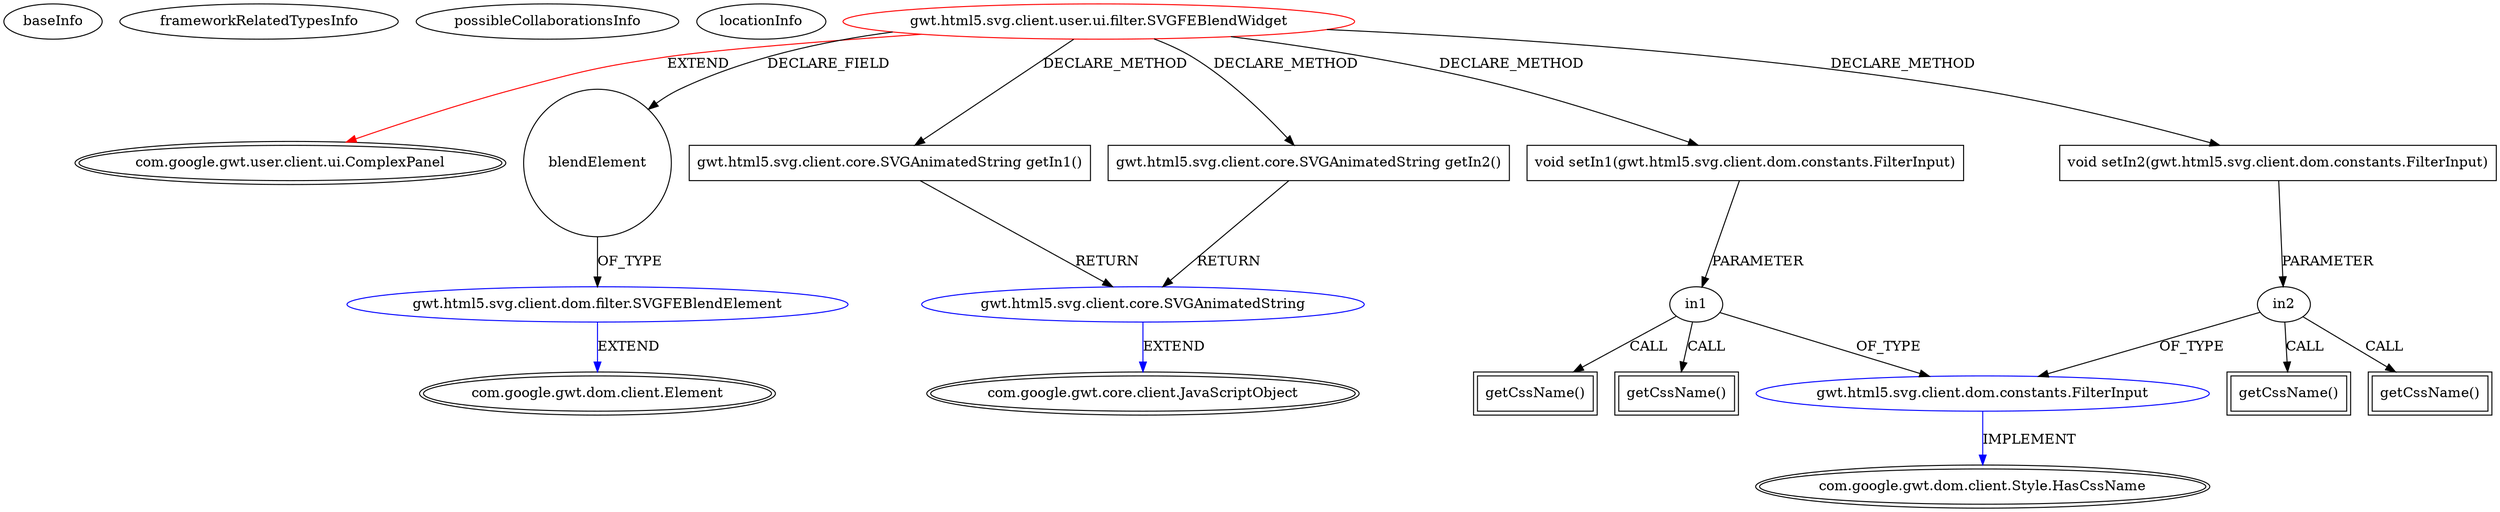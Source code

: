 digraph {
baseInfo[graphId=4004,category="extension_graph",isAnonymous=false,possibleRelation=true]
frameworkRelatedTypesInfo[0="com.google.gwt.user.client.ui.ComplexPanel"]
possibleCollaborationsInfo[0="4004~CLIENT_METHOD_DECLARATION-PARAMETER_DECLARATION-CLIENT_METHOD_DECLARATION-PARAMETER_DECLARATION-~com.google.gwt.user.client.ui.ComplexPanel ~com.google.gwt.dom.client.Style.HasCssName ~false~false",1="4004~FIELD_DECLARATION-~com.google.gwt.user.client.ui.ComplexPanel ~com.google.gwt.dom.client.Element ~false~false",2="4004~CLIENT_METHOD_DECLARATION-RETURN_TYPE-CLIENT_METHOD_DECLARATION-RETURN_TYPE-~com.google.gwt.user.client.ui.ComplexPanel ~com.google.gwt.core.client.JavaScriptObject ~false~false"]
locationInfo[projectName="mguiral-GwtSvgLib",filePath="/mguiral-GwtSvgLib/GwtSvgLib-master/src/gwt/html5/svg/client/user/ui/filter/SVGFEBlendWidget.java",contextSignature="SVGFEBlendWidget",graphId="4004"]
0[label="gwt.html5.svg.client.user.ui.filter.SVGFEBlendWidget",vertexType="ROOT_CLIENT_CLASS_DECLARATION",isFrameworkType=false,color=red]
1[label="com.google.gwt.user.client.ui.ComplexPanel",vertexType="FRAMEWORK_CLASS_TYPE",isFrameworkType=true,peripheries=2]
2[label="blendElement",vertexType="FIELD_DECLARATION",isFrameworkType=false,shape=circle]
3[label="gwt.html5.svg.client.dom.filter.SVGFEBlendElement",vertexType="REFERENCE_CLIENT_CLASS_DECLARATION",isFrameworkType=false,color=blue]
4[label="com.google.gwt.dom.client.Element",vertexType="FRAMEWORK_CLASS_TYPE",isFrameworkType=true,peripheries=2]
5[label="gwt.html5.svg.client.core.SVGAnimatedString getIn1()",vertexType="CLIENT_METHOD_DECLARATION",isFrameworkType=false,shape=box]
6[label="gwt.html5.svg.client.core.SVGAnimatedString",vertexType="REFERENCE_CLIENT_CLASS_DECLARATION",isFrameworkType=false,color=blue]
7[label="com.google.gwt.core.client.JavaScriptObject",vertexType="FRAMEWORK_CLASS_TYPE",isFrameworkType=true,peripheries=2]
8[label="gwt.html5.svg.client.core.SVGAnimatedString getIn2()",vertexType="CLIENT_METHOD_DECLARATION",isFrameworkType=false,shape=box]
11[label="void setIn1(gwt.html5.svg.client.dom.constants.FilterInput)",vertexType="CLIENT_METHOD_DECLARATION",isFrameworkType=false,shape=box]
12[label="in1",vertexType="PARAMETER_DECLARATION",isFrameworkType=false]
13[label="gwt.html5.svg.client.dom.constants.FilterInput",vertexType="REFERENCE_CLIENT_CLASS_DECLARATION",isFrameworkType=false,color=blue]
14[label="com.google.gwt.dom.client.Style.HasCssName",vertexType="FRAMEWORK_INTERFACE_TYPE",isFrameworkType=true,peripheries=2]
16[label="getCssName()",vertexType="INSIDE_CALL",isFrameworkType=true,peripheries=2,shape=box]
18[label="getCssName()",vertexType="INSIDE_CALL",isFrameworkType=true,peripheries=2,shape=box]
19[label="void setIn2(gwt.html5.svg.client.dom.constants.FilterInput)",vertexType="CLIENT_METHOD_DECLARATION",isFrameworkType=false,shape=box]
20[label="in2",vertexType="PARAMETER_DECLARATION",isFrameworkType=false]
23[label="getCssName()",vertexType="INSIDE_CALL",isFrameworkType=true,peripheries=2,shape=box]
25[label="getCssName()",vertexType="INSIDE_CALL",isFrameworkType=true,peripheries=2,shape=box]
0->1[label="EXTEND",color=red]
0->2[label="DECLARE_FIELD"]
3->4[label="EXTEND",color=blue]
2->3[label="OF_TYPE"]
0->5[label="DECLARE_METHOD"]
6->7[label="EXTEND",color=blue]
5->6[label="RETURN"]
0->8[label="DECLARE_METHOD"]
8->6[label="RETURN"]
0->11[label="DECLARE_METHOD"]
13->14[label="IMPLEMENT",color=blue]
12->13[label="OF_TYPE"]
11->12[label="PARAMETER"]
12->16[label="CALL"]
12->18[label="CALL"]
0->19[label="DECLARE_METHOD"]
20->13[label="OF_TYPE"]
19->20[label="PARAMETER"]
20->23[label="CALL"]
20->25[label="CALL"]
}
